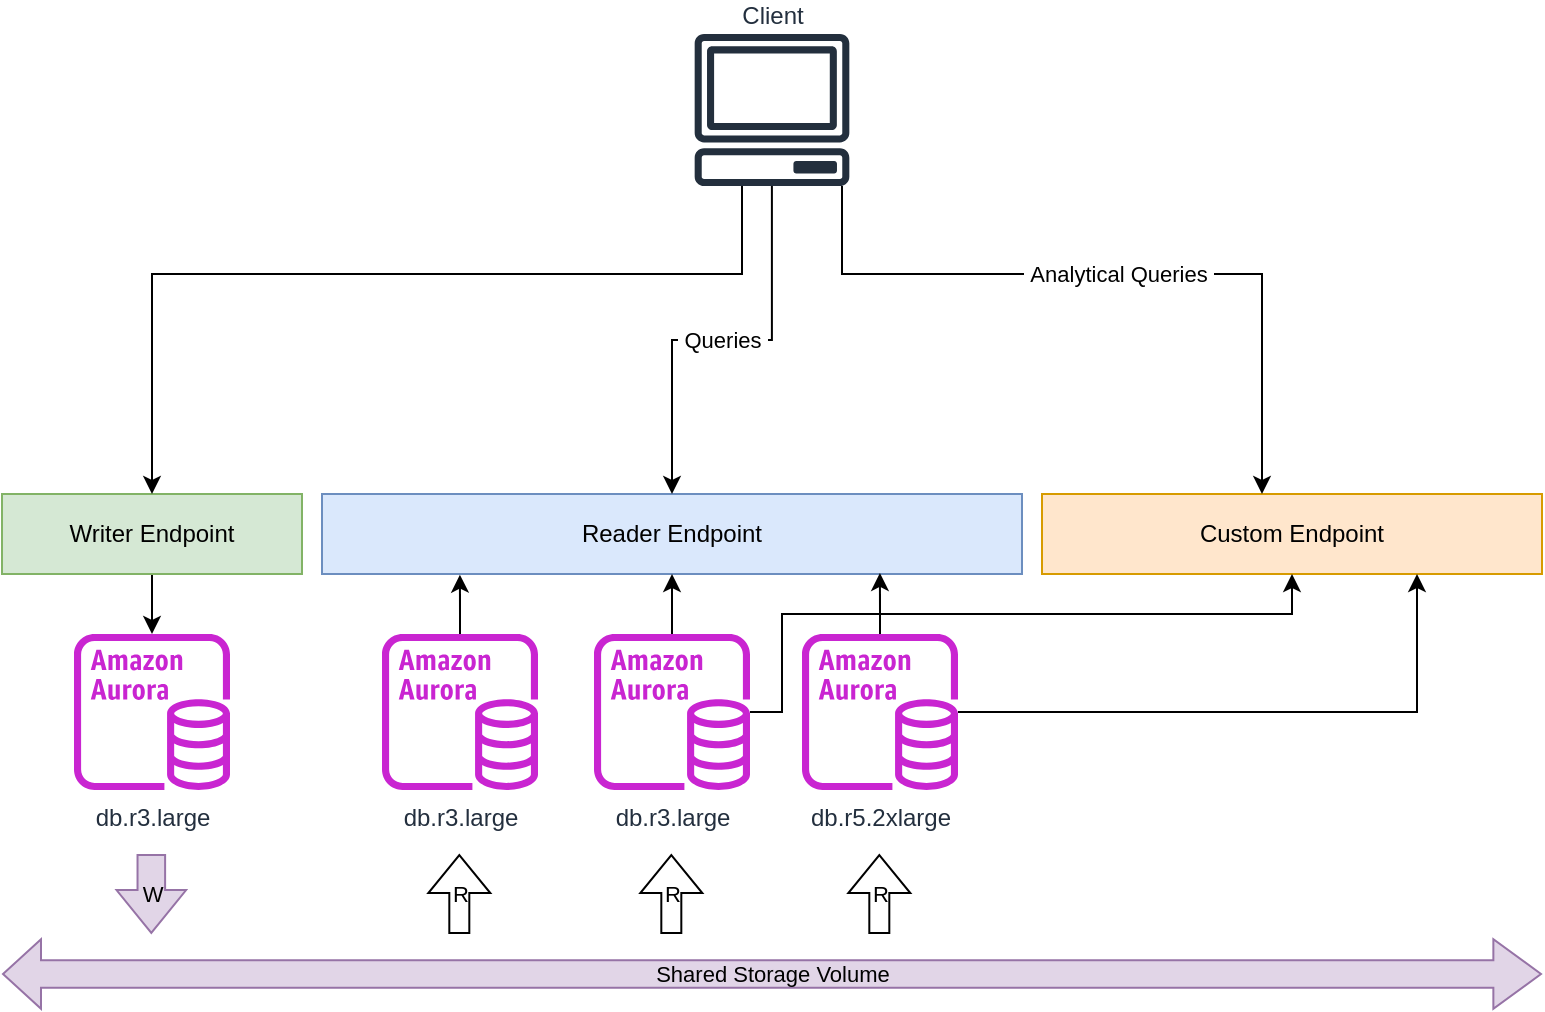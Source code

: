<mxfile version="26.0.4">
  <diagram name="Page-1" id="0X889MlKHl80SixGx2Ih">
    <mxGraphModel dx="928" dy="998" grid="1" gridSize="10" guides="1" tooltips="1" connect="1" arrows="1" fold="1" page="1" pageScale="1" pageWidth="850" pageHeight="1100" math="0" shadow="0">
      <root>
        <mxCell id="0" />
        <mxCell id="1" parent="0" />
        <mxCell id="RldyqntXnQKZ2S1Dz72G-17" style="edgeStyle=orthogonalEdgeStyle;rounded=0;orthogonalLoop=1;jettySize=auto;html=1;" edge="1" parent="1" source="RldyqntXnQKZ2S1Dz72G-1" target="RldyqntXnQKZ2S1Dz72G-16">
          <mxGeometry relative="1" as="geometry" />
        </mxCell>
        <mxCell id="RldyqntXnQKZ2S1Dz72G-1" value="Writer Endpoint" style="rounded=0;whiteSpace=wrap;html=1;fillColor=#d5e8d4;strokeColor=#82b366;" vertex="1" parent="1">
          <mxGeometry x="40" y="545" width="150" height="40" as="geometry" />
        </mxCell>
        <mxCell id="RldyqntXnQKZ2S1Dz72G-2" value="Custom Endpoint" style="rounded=0;whiteSpace=wrap;html=1;fillColor=#ffe6cc;strokeColor=#d79b00;" vertex="1" parent="1">
          <mxGeometry x="560" y="545" width="250" height="40" as="geometry" />
        </mxCell>
        <mxCell id="RldyqntXnQKZ2S1Dz72G-3" value="Reader Endpoint" style="rounded=0;whiteSpace=wrap;html=1;fillColor=#dae8fc;strokeColor=#6c8ebf;" vertex="1" parent="1">
          <mxGeometry x="200" y="545" width="350" height="40" as="geometry" />
        </mxCell>
        <mxCell id="RldyqntXnQKZ2S1Dz72G-5" style="edgeStyle=orthogonalEdgeStyle;rounded=0;orthogonalLoop=1;jettySize=auto;html=1;" edge="1" parent="1" source="RldyqntXnQKZ2S1Dz72G-4" target="RldyqntXnQKZ2S1Dz72G-1">
          <mxGeometry relative="1" as="geometry">
            <Array as="points">
              <mxPoint x="410" y="435" />
              <mxPoint x="115" y="435" />
            </Array>
          </mxGeometry>
        </mxCell>
        <mxCell id="RldyqntXnQKZ2S1Dz72G-6" value="&amp;nbsp;Analytical Queries&amp;nbsp;" style="edgeStyle=orthogonalEdgeStyle;rounded=0;orthogonalLoop=1;jettySize=auto;html=1;" edge="1" parent="1" source="RldyqntXnQKZ2S1Dz72G-4" target="RldyqntXnQKZ2S1Dz72G-2">
          <mxGeometry relative="1" as="geometry">
            <Array as="points">
              <mxPoint x="460" y="435" />
              <mxPoint x="670" y="435" />
            </Array>
          </mxGeometry>
        </mxCell>
        <mxCell id="RldyqntXnQKZ2S1Dz72G-7" value="&amp;nbsp;Queries&amp;nbsp;" style="edgeStyle=orthogonalEdgeStyle;rounded=0;orthogonalLoop=1;jettySize=auto;html=1;" edge="1" parent="1" source="RldyqntXnQKZ2S1Dz72G-4" target="RldyqntXnQKZ2S1Dz72G-3">
          <mxGeometry relative="1" as="geometry" />
        </mxCell>
        <mxCell id="RldyqntXnQKZ2S1Dz72G-4" value="Client" style="sketch=0;outlineConnect=0;fontColor=#232F3E;gradientColor=none;fillColor=#232F3D;strokeColor=none;dashed=0;verticalLabelPosition=top;verticalAlign=bottom;align=center;html=1;fontSize=12;fontStyle=0;aspect=fixed;pointerEvents=1;shape=mxgraph.aws4.client;labelPosition=center;" vertex="1" parent="1">
          <mxGeometry x="386" y="315" width="78" height="76" as="geometry" />
        </mxCell>
        <mxCell id="RldyqntXnQKZ2S1Dz72G-9" value="db.r3.large" style="sketch=0;outlineConnect=0;fontColor=#232F3E;gradientColor=none;fillColor=#C925D1;strokeColor=none;dashed=0;verticalLabelPosition=bottom;verticalAlign=top;align=center;html=1;fontSize=12;fontStyle=0;aspect=fixed;pointerEvents=1;shape=mxgraph.aws4.aurora_instance;" vertex="1" parent="1">
          <mxGeometry x="230" y="615" width="78" height="78" as="geometry" />
        </mxCell>
        <mxCell id="RldyqntXnQKZ2S1Dz72G-20" style="edgeStyle=orthogonalEdgeStyle;rounded=0;orthogonalLoop=1;jettySize=auto;html=1;" edge="1" parent="1" source="RldyqntXnQKZ2S1Dz72G-11" target="RldyqntXnQKZ2S1Dz72G-3">
          <mxGeometry relative="1" as="geometry" />
        </mxCell>
        <mxCell id="RldyqntXnQKZ2S1Dz72G-32" style="edgeStyle=orthogonalEdgeStyle;rounded=0;orthogonalLoop=1;jettySize=auto;html=1;" edge="1" parent="1" source="RldyqntXnQKZ2S1Dz72G-11" target="RldyqntXnQKZ2S1Dz72G-2">
          <mxGeometry relative="1" as="geometry">
            <Array as="points">
              <mxPoint x="430" y="654" />
              <mxPoint x="430" y="605" />
              <mxPoint x="685" y="605" />
            </Array>
          </mxGeometry>
        </mxCell>
        <mxCell id="RldyqntXnQKZ2S1Dz72G-11" value="db.r3.large" style="sketch=0;outlineConnect=0;fontColor=#232F3E;gradientColor=none;fillColor=#C925D1;strokeColor=none;dashed=0;verticalLabelPosition=bottom;verticalAlign=top;align=center;html=1;fontSize=12;fontStyle=0;aspect=fixed;pointerEvents=1;shape=mxgraph.aws4.aurora_instance;" vertex="1" parent="1">
          <mxGeometry x="336" y="615" width="78" height="78" as="geometry" />
        </mxCell>
        <mxCell id="RldyqntXnQKZ2S1Dz72G-31" style="edgeStyle=orthogonalEdgeStyle;rounded=0;orthogonalLoop=1;jettySize=auto;html=1;entryX=0.75;entryY=1;entryDx=0;entryDy=0;" edge="1" parent="1" source="RldyqntXnQKZ2S1Dz72G-12" target="RldyqntXnQKZ2S1Dz72G-2">
          <mxGeometry relative="1" as="geometry" />
        </mxCell>
        <mxCell id="RldyqntXnQKZ2S1Dz72G-12" value="db.r5.2xlarge" style="sketch=0;outlineConnect=0;fontColor=#232F3E;gradientColor=none;fillColor=#C925D1;strokeColor=none;dashed=0;verticalLabelPosition=bottom;verticalAlign=top;align=center;html=1;fontSize=12;fontStyle=0;aspect=fixed;pointerEvents=1;shape=mxgraph.aws4.aurora_instance;" vertex="1" parent="1">
          <mxGeometry x="440" y="615" width="78" height="78" as="geometry" />
        </mxCell>
        <mxCell id="RldyqntXnQKZ2S1Dz72G-16" value="db.r3.large" style="sketch=0;outlineConnect=0;fontColor=#232F3E;gradientColor=none;fillColor=#C925D1;strokeColor=none;dashed=0;verticalLabelPosition=bottom;verticalAlign=top;align=center;html=1;fontSize=12;fontStyle=0;aspect=fixed;pointerEvents=1;shape=mxgraph.aws4.aurora_instance;" vertex="1" parent="1">
          <mxGeometry x="76" y="615" width="78" height="78" as="geometry" />
        </mxCell>
        <mxCell id="RldyqntXnQKZ2S1Dz72G-24" style="edgeStyle=orthogonalEdgeStyle;rounded=0;orthogonalLoop=1;jettySize=auto;html=1;entryX=0.197;entryY=1.008;entryDx=0;entryDy=0;entryPerimeter=0;" edge="1" parent="1" source="RldyqntXnQKZ2S1Dz72G-9" target="RldyqntXnQKZ2S1Dz72G-3">
          <mxGeometry relative="1" as="geometry" />
        </mxCell>
        <mxCell id="RldyqntXnQKZ2S1Dz72G-30" style="edgeStyle=orthogonalEdgeStyle;rounded=0;orthogonalLoop=1;jettySize=auto;html=1;entryX=0.797;entryY=0.987;entryDx=0;entryDy=0;entryPerimeter=0;" edge="1" parent="1" source="RldyqntXnQKZ2S1Dz72G-12" target="RldyqntXnQKZ2S1Dz72G-3">
          <mxGeometry relative="1" as="geometry" />
        </mxCell>
        <mxCell id="RldyqntXnQKZ2S1Dz72G-33" value="Shared Storage Volume" style="shape=flexArrow;endArrow=classic;startArrow=classic;html=1;rounded=0;width=13.793;endSize=7.607;fillColor=#e1d5e7;strokeColor=#9673a6;labelBackgroundColor=none;" edge="1" parent="1">
          <mxGeometry x="-0.0" width="100" height="100" relative="1" as="geometry">
            <mxPoint x="40" y="785" as="sourcePoint" />
            <mxPoint x="810" y="785" as="targetPoint" />
            <mxPoint as="offset" />
          </mxGeometry>
        </mxCell>
        <mxCell id="RldyqntXnQKZ2S1Dz72G-34" value="R" style="shape=flexArrow;endArrow=classic;html=1;rounded=0;" edge="1" parent="1">
          <mxGeometry width="50" height="50" relative="1" as="geometry">
            <mxPoint x="374.66" y="765" as="sourcePoint" />
            <mxPoint x="374.66" y="725" as="targetPoint" />
          </mxGeometry>
        </mxCell>
        <mxCell id="RldyqntXnQKZ2S1Dz72G-35" value="R" style="shape=flexArrow;endArrow=classic;html=1;rounded=0;" edge="1" parent="1">
          <mxGeometry width="50" height="50" relative="1" as="geometry">
            <mxPoint x="268.66" y="765" as="sourcePoint" />
            <mxPoint x="268.66" y="725" as="targetPoint" />
          </mxGeometry>
        </mxCell>
        <mxCell id="RldyqntXnQKZ2S1Dz72G-36" value="R" style="shape=flexArrow;endArrow=classic;html=1;rounded=0;" edge="1" parent="1">
          <mxGeometry width="50" height="50" relative="1" as="geometry">
            <mxPoint x="478.66" y="765" as="sourcePoint" />
            <mxPoint x="478.66" y="725" as="targetPoint" />
          </mxGeometry>
        </mxCell>
        <mxCell id="RldyqntXnQKZ2S1Dz72G-37" value="W" style="shape=flexArrow;endArrow=classic;html=1;rounded=0;fillColor=#e1d5e7;strokeColor=#9673a6;width=13.793;endSize=6.828;labelBackgroundColor=none;" edge="1" parent="1">
          <mxGeometry width="50" height="50" relative="1" as="geometry">
            <mxPoint x="114.66" y="725" as="sourcePoint" />
            <mxPoint x="114.66" y="765" as="targetPoint" />
          </mxGeometry>
        </mxCell>
      </root>
    </mxGraphModel>
  </diagram>
</mxfile>
